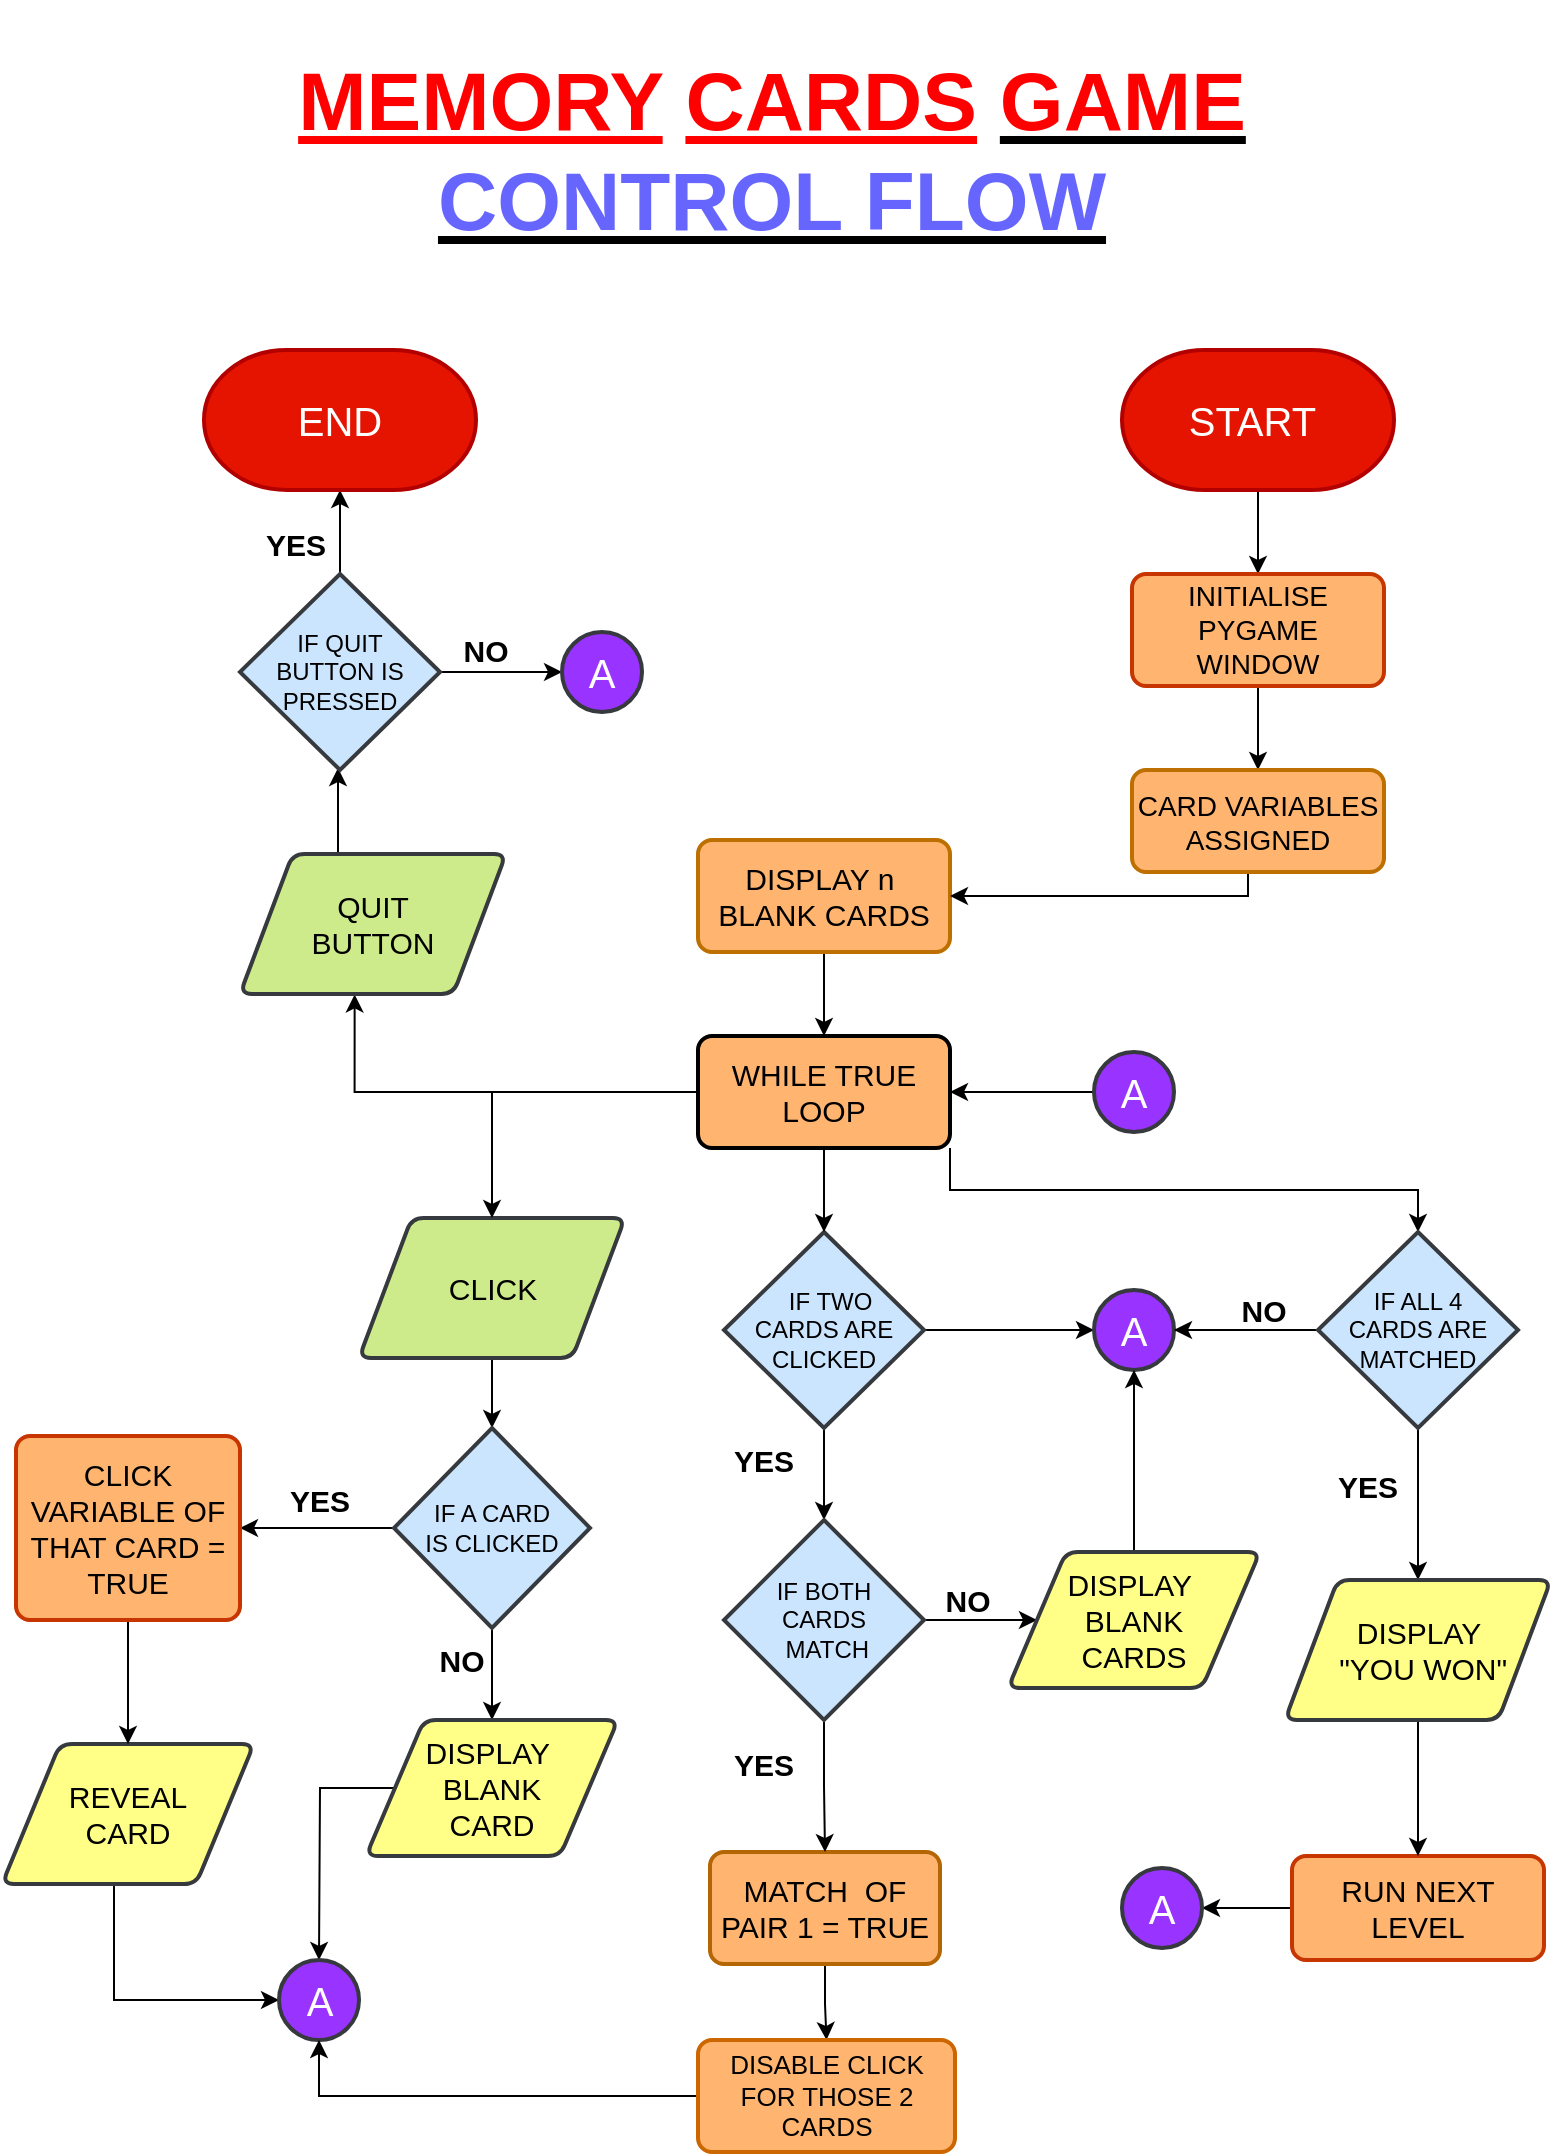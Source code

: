 <mxfile version="14.6.6" type="device"><diagram id="_4EQE4abJ3B5RoZMRYpx" name="Page-1"><mxGraphModel dx="1407" dy="770" grid="0" gridSize="14" guides="1" tooltips="1" connect="1" arrows="1" fold="1" page="1" pageScale="1" pageWidth="850" pageHeight="1100" background="none" math="0" shadow="0"><root><mxCell id="0"/><mxCell id="1" parent="0"/><mxCell id="Yd3M8dcmtjT3-0QWW38w-88" value="" style="edgeStyle=orthogonalEdgeStyle;rounded=0;orthogonalLoop=1;jettySize=auto;html=1;" edge="1" parent="1" source="Yd3M8dcmtjT3-0QWW38w-6" target="Yd3M8dcmtjT3-0QWW38w-8"><mxGeometry relative="1" as="geometry"/></mxCell><mxCell id="Yd3M8dcmtjT3-0QWW38w-6" value="&lt;font style=&quot;font-size: 20px&quot;&gt;START&amp;nbsp;&lt;/font&gt;" style="strokeWidth=2;html=1;shape=mxgraph.flowchart.terminator;whiteSpace=wrap;fillColor=#e51400;strokeColor=#B20000;fontColor=#ffffff;" vertex="1" parent="1"><mxGeometry x="574" y="182" width="136" height="70" as="geometry"/></mxCell><mxCell id="Yd3M8dcmtjT3-0QWW38w-19" value="" style="edgeStyle=orthogonalEdgeStyle;rounded=0;orthogonalLoop=1;jettySize=auto;html=1;" edge="1" parent="1" source="Yd3M8dcmtjT3-0QWW38w-7" target="Yd3M8dcmtjT3-0QWW38w-18"><mxGeometry relative="1" as="geometry"/></mxCell><mxCell id="Yd3M8dcmtjT3-0QWW38w-7" value="&lt;font style=&quot;font-size: 15px&quot;&gt;CLICK&lt;/font&gt;" style="shape=parallelogram;html=1;strokeWidth=2;perimeter=parallelogramPerimeter;whiteSpace=wrap;rounded=1;arcSize=12;size=0.198;fillColor=#cdeb8b;strokeColor=#36393d;" vertex="1" parent="1"><mxGeometry x="192.5" y="616" width="133" height="70" as="geometry"/></mxCell><mxCell id="Yd3M8dcmtjT3-0QWW38w-89" value="" style="edgeStyle=orthogonalEdgeStyle;rounded=0;orthogonalLoop=1;jettySize=auto;html=1;" edge="1" parent="1" source="Yd3M8dcmtjT3-0QWW38w-8" target="Yd3M8dcmtjT3-0QWW38w-35"><mxGeometry relative="1" as="geometry"/></mxCell><mxCell id="Yd3M8dcmtjT3-0QWW38w-8" value="&lt;font style=&quot;font-size: 14px&quot;&gt;INITIALISE PYGAME WINDOW&lt;/font&gt;" style="rounded=1;whiteSpace=wrap;html=1;absoluteArcSize=1;arcSize=14;strokeWidth=2;strokeColor=#C73500;fontColor=#000000;fillColor=#FFB570;" vertex="1" parent="1"><mxGeometry x="579" y="294" width="126" height="56" as="geometry"/></mxCell><mxCell id="Yd3M8dcmtjT3-0QWW38w-47" value="" style="edgeStyle=orthogonalEdgeStyle;rounded=0;orthogonalLoop=1;jettySize=auto;html=1;" edge="1" parent="1" source="Yd3M8dcmtjT3-0QWW38w-11" target="Yd3M8dcmtjT3-0QWW38w-38"><mxGeometry relative="1" as="geometry"/></mxCell><mxCell id="Yd3M8dcmtjT3-0QWW38w-11" value="&lt;font style=&quot;font-size: 15px&quot;&gt;DISPLAY n&amp;nbsp; BLANK CARDS&lt;/font&gt;" style="rounded=1;whiteSpace=wrap;html=1;absoluteArcSize=1;arcSize=14;strokeWidth=2;strokeColor=#BD7000;fontColor=#000000;fillColor=#FFB570;" vertex="1" parent="1"><mxGeometry x="362" y="427" width="126" height="56" as="geometry"/></mxCell><mxCell id="Yd3M8dcmtjT3-0QWW38w-26" value="" style="edgeStyle=orthogonalEdgeStyle;rounded=0;orthogonalLoop=1;jettySize=auto;html=1;" edge="1" parent="1" source="Yd3M8dcmtjT3-0QWW38w-18" target="Yd3M8dcmtjT3-0QWW38w-25"><mxGeometry relative="1" as="geometry"/></mxCell><mxCell id="Yd3M8dcmtjT3-0QWW38w-31" value="" style="edgeStyle=orthogonalEdgeStyle;rounded=0;orthogonalLoop=1;jettySize=auto;html=1;" edge="1" parent="1" source="Yd3M8dcmtjT3-0QWW38w-18" target="Yd3M8dcmtjT3-0QWW38w-27"><mxGeometry relative="1" as="geometry"/></mxCell><mxCell id="Yd3M8dcmtjT3-0QWW38w-18" value="IF A CARD &lt;br&gt;IS CLICKED" style="strokeWidth=2;html=1;shape=mxgraph.flowchart.decision;whiteSpace=wrap;fillColor=#cce5ff;strokeColor=#36393d;" vertex="1" parent="1"><mxGeometry x="210" y="721" width="98" height="100" as="geometry"/></mxCell><mxCell id="Yd3M8dcmtjT3-0QWW38w-54" style="edgeStyle=orthogonalEdgeStyle;rounded=0;orthogonalLoop=1;jettySize=auto;html=1;entryX=0;entryY=0.5;entryDx=0;entryDy=0;" edge="1" parent="1" source="Yd3M8dcmtjT3-0QWW38w-21"><mxGeometry relative="1" as="geometry"><mxPoint x="152.5" y="1007" as="targetPoint"/><Array as="points"><mxPoint x="70" y="1007"/></Array></mxGeometry></mxCell><mxCell id="Yd3M8dcmtjT3-0QWW38w-21" value="&lt;font style=&quot;font-size: 15px&quot;&gt;REVEAL &lt;br&gt;CARD&lt;/font&gt;" style="shape=parallelogram;html=1;strokeWidth=2;perimeter=parallelogramPerimeter;whiteSpace=wrap;rounded=1;arcSize=12;size=0.23;fillColor=#ffff88;strokeColor=#36393d;" vertex="1" parent="1"><mxGeometry x="14" y="879" width="126" height="70" as="geometry"/></mxCell><mxCell id="Yd3M8dcmtjT3-0QWW38w-55" style="edgeStyle=orthogonalEdgeStyle;rounded=0;orthogonalLoop=1;jettySize=auto;html=1;entryX=0.5;entryY=0;entryDx=0;entryDy=0;" edge="1" parent="1" source="Yd3M8dcmtjT3-0QWW38w-25"><mxGeometry relative="1" as="geometry"><mxPoint x="172.5" y="987" as="targetPoint"/></mxGeometry></mxCell><mxCell id="Yd3M8dcmtjT3-0QWW38w-25" value="&lt;font style=&quot;font-size: 15px&quot;&gt;DISPLAY&amp;nbsp;&lt;br&gt;BLANK &lt;br&gt;CARD&lt;/font&gt;" style="shape=parallelogram;html=1;strokeWidth=2;perimeter=parallelogramPerimeter;whiteSpace=wrap;rounded=1;arcSize=12;size=0.23;fillColor=#ffff88;strokeColor=#36393d;" vertex="1" parent="1"><mxGeometry x="196" y="867" width="126" height="68" as="geometry"/></mxCell><mxCell id="Yd3M8dcmtjT3-0QWW38w-30" value="" style="edgeStyle=orthogonalEdgeStyle;rounded=0;orthogonalLoop=1;jettySize=auto;html=1;" edge="1" parent="1" source="Yd3M8dcmtjT3-0QWW38w-27" target="Yd3M8dcmtjT3-0QWW38w-21"><mxGeometry relative="1" as="geometry"/></mxCell><mxCell id="Yd3M8dcmtjT3-0QWW38w-27" value="&lt;font style=&quot;font-size: 15px&quot;&gt;CLICK VARIABLE OF THAT CARD = TRUE&lt;/font&gt;" style="rounded=1;whiteSpace=wrap;html=1;absoluteArcSize=1;arcSize=14;strokeWidth=2;strokeColor=#C73500;fontColor=#000000;fillColor=#FFB570;" vertex="1" parent="1"><mxGeometry x="21" y="725" width="112" height="92" as="geometry"/></mxCell><mxCell id="Yd3M8dcmtjT3-0QWW38w-51" value="" style="edgeStyle=orthogonalEdgeStyle;rounded=0;orthogonalLoop=1;jettySize=auto;html=1;" edge="1" parent="1" source="Yd3M8dcmtjT3-0QWW38w-32" target="Yd3M8dcmtjT3-0QWW38w-50"><mxGeometry relative="1" as="geometry"/></mxCell><mxCell id="Yd3M8dcmtjT3-0QWW38w-58" value="" style="edgeStyle=orthogonalEdgeStyle;rounded=0;orthogonalLoop=1;jettySize=auto;html=1;" edge="1" parent="1" source="Yd3M8dcmtjT3-0QWW38w-32" target="Yd3M8dcmtjT3-0QWW38w-57"><mxGeometry relative="1" as="geometry"/></mxCell><mxCell id="Yd3M8dcmtjT3-0QWW38w-32" value="&amp;nbsp; IF TWO &lt;br&gt;CARDS ARE CLICKED" style="rhombus;whiteSpace=wrap;html=1;fillColor=#cce5ff;strokeColor=#36393d;strokeWidth=2;" vertex="1" parent="1"><mxGeometry x="375" y="623" width="100" height="98" as="geometry"/></mxCell><mxCell id="Yd3M8dcmtjT3-0QWW38w-46" value="" style="edgeStyle=orthogonalEdgeStyle;rounded=0;orthogonalLoop=1;jettySize=auto;html=1;" edge="1" parent="1" source="Yd3M8dcmtjT3-0QWW38w-35" target="Yd3M8dcmtjT3-0QWW38w-11"><mxGeometry relative="1" as="geometry"><Array as="points"><mxPoint x="637" y="455"/></Array></mxGeometry></mxCell><mxCell id="Yd3M8dcmtjT3-0QWW38w-35" value="&lt;font style=&quot;font-size: 14px&quot;&gt;CARD VARIABLES ASSIGNED&lt;/font&gt;" style="rounded=1;whiteSpace=wrap;html=1;absoluteArcSize=1;arcSize=14;strokeWidth=2;strokeColor=#BD7000;fontColor=#000000;fillColor=#FFB570;" vertex="1" parent="1"><mxGeometry x="579" y="392" width="126" height="51" as="geometry"/></mxCell><mxCell id="Yd3M8dcmtjT3-0QWW38w-45" style="edgeStyle=orthogonalEdgeStyle;rounded=0;orthogonalLoop=1;jettySize=auto;html=1;" edge="1" parent="1" source="Yd3M8dcmtjT3-0QWW38w-38" target="Yd3M8dcmtjT3-0QWW38w-7"><mxGeometry relative="1" as="geometry"/></mxCell><mxCell id="Yd3M8dcmtjT3-0QWW38w-48" value="" style="edgeStyle=orthogonalEdgeStyle;rounded=0;orthogonalLoop=1;jettySize=auto;html=1;" edge="1" parent="1" source="Yd3M8dcmtjT3-0QWW38w-38" target="Yd3M8dcmtjT3-0QWW38w-32"><mxGeometry relative="1" as="geometry"/></mxCell><mxCell id="Yd3M8dcmtjT3-0QWW38w-69" style="edgeStyle=orthogonalEdgeStyle;rounded=0;orthogonalLoop=1;jettySize=auto;html=1;exitX=1;exitY=1;exitDx=0;exitDy=0;" edge="1" parent="1" source="Yd3M8dcmtjT3-0QWW38w-38" target="Yd3M8dcmtjT3-0QWW38w-68"><mxGeometry relative="1" as="geometry"/></mxCell><mxCell id="Yd3M8dcmtjT3-0QWW38w-86" style="edgeStyle=orthogonalEdgeStyle;rounded=0;orthogonalLoop=1;jettySize=auto;html=1;entryX=0.431;entryY=1.003;entryDx=0;entryDy=0;entryPerimeter=0;" edge="1" parent="1" source="Yd3M8dcmtjT3-0QWW38w-38" target="Yd3M8dcmtjT3-0QWW38w-84"><mxGeometry relative="1" as="geometry"/></mxCell><mxCell id="Yd3M8dcmtjT3-0QWW38w-38" value="&lt;font style=&quot;font-size: 15px&quot;&gt;WHILE TRUE LOOP&lt;/font&gt;" style="rounded=1;whiteSpace=wrap;html=1;absoluteArcSize=1;arcSize=14;strokeWidth=2;fillColor=#FFB570;gradientColor=none;" vertex="1" parent="1"><mxGeometry x="362" y="525" width="126" height="56" as="geometry"/></mxCell><mxCell id="Yd3M8dcmtjT3-0QWW38w-43" value="" style="edgeStyle=orthogonalEdgeStyle;rounded=0;orthogonalLoop=1;jettySize=auto;html=1;" edge="1" parent="1" source="Yd3M8dcmtjT3-0QWW38w-42" target="Yd3M8dcmtjT3-0QWW38w-38"><mxGeometry relative="1" as="geometry"/></mxCell><mxCell id="Yd3M8dcmtjT3-0QWW38w-42" value="&lt;font style=&quot;font-size: 20px&quot; color=&quot;#ffffff&quot;&gt;A&lt;/font&gt;" style="ellipse;whiteSpace=wrap;html=1;aspect=fixed;strokeColor=#36393d;strokeWidth=2;fillColor=#9933FF;" vertex="1" parent="1"><mxGeometry x="560" y="533" width="40" height="40" as="geometry"/></mxCell><mxCell id="Yd3M8dcmtjT3-0QWW38w-81" value="" style="edgeStyle=orthogonalEdgeStyle;rounded=0;orthogonalLoop=1;jettySize=auto;html=1;" edge="1" parent="1" source="Yd3M8dcmtjT3-0QWW38w-49" target="Yd3M8dcmtjT3-0QWW38w-80"><mxGeometry relative="1" as="geometry"/></mxCell><mxCell id="Yd3M8dcmtjT3-0QWW38w-49" value="&lt;font style=&quot;font-size: 15px&quot;&gt;MATCH&amp;nbsp; OF PAIR 1 = TRUE&lt;/font&gt;" style="rounded=1;whiteSpace=wrap;html=1;absoluteArcSize=1;arcSize=14;strokeWidth=2;strokeColor=#b46504;fillColor=#FFB570;" vertex="1" parent="1"><mxGeometry x="368" y="933" width="115" height="56" as="geometry"/></mxCell><mxCell id="Yd3M8dcmtjT3-0QWW38w-52" value="" style="edgeStyle=orthogonalEdgeStyle;rounded=0;orthogonalLoop=1;jettySize=auto;html=1;" edge="1" parent="1" source="Yd3M8dcmtjT3-0QWW38w-50" target="Yd3M8dcmtjT3-0QWW38w-49"><mxGeometry relative="1" as="geometry"/></mxCell><mxCell id="Yd3M8dcmtjT3-0QWW38w-100" value="" style="edgeStyle=orthogonalEdgeStyle;rounded=0;orthogonalLoop=1;jettySize=auto;html=1;" edge="1" parent="1" source="Yd3M8dcmtjT3-0QWW38w-50" target="Yd3M8dcmtjT3-0QWW38w-99"><mxGeometry relative="1" as="geometry"/></mxCell><mxCell id="Yd3M8dcmtjT3-0QWW38w-50" value="&lt;font style=&quot;font-size: 12px&quot;&gt;IF BOTH &lt;br&gt;CARDS&lt;br&gt;&amp;nbsp;MATCH&lt;/font&gt;" style="strokeWidth=2;html=1;shape=mxgraph.flowchart.decision;whiteSpace=wrap;fillColor=#cce5ff;strokeColor=#36393d;" vertex="1" parent="1"><mxGeometry x="375" y="767" width="100" height="100" as="geometry"/></mxCell><mxCell id="Yd3M8dcmtjT3-0QWW38w-53" value="&lt;font style=&quot;font-size: 20px&quot; color=&quot;#ffffff&quot;&gt;A&lt;/font&gt;" style="ellipse;whiteSpace=wrap;html=1;aspect=fixed;strokeColor=#36393d;strokeWidth=2;fillColor=#9933FF;" vertex="1" parent="1"><mxGeometry x="152.5" y="987" width="40" height="40" as="geometry"/></mxCell><mxCell id="Yd3M8dcmtjT3-0QWW38w-57" value="&lt;font style=&quot;font-size: 20px&quot; color=&quot;#ffffff&quot;&gt;A&lt;/font&gt;" style="ellipse;whiteSpace=wrap;html=1;aspect=fixed;strokeColor=#36393d;strokeWidth=2;fillColor=#9933FF;" vertex="1" parent="1"><mxGeometry x="560" y="652" width="40" height="40" as="geometry"/></mxCell><mxCell id="Yd3M8dcmtjT3-0QWW38w-60" value="&lt;font style=&quot;font-size: 15px&quot;&gt;&lt;b&gt;YES&lt;/b&gt;&lt;/font&gt;" style="text;html=1;strokeColor=none;fillColor=none;align=center;verticalAlign=middle;whiteSpace=wrap;rounded=0;" vertex="1" parent="1"><mxGeometry x="152.5" y="747" width="40" height="20" as="geometry"/></mxCell><mxCell id="Yd3M8dcmtjT3-0QWW38w-62" value="&lt;font style=&quot;font-size: 15px&quot;&gt;&lt;b&gt;YES&lt;/b&gt;&lt;/font&gt;" style="text;html=1;strokeColor=none;fillColor=none;align=center;verticalAlign=middle;whiteSpace=wrap;rounded=0;" vertex="1" parent="1"><mxGeometry x="375" y="727" width="40" height="20" as="geometry"/></mxCell><mxCell id="Yd3M8dcmtjT3-0QWW38w-63" value="&lt;font style=&quot;font-size: 15px&quot;&gt;&lt;b&gt;YES&lt;/b&gt;&lt;/font&gt;" style="text;html=1;strokeColor=none;fillColor=none;align=center;verticalAlign=middle;whiteSpace=wrap;rounded=0;" vertex="1" parent="1"><mxGeometry x="375" y="879" width="40" height="20" as="geometry"/></mxCell><mxCell id="Yd3M8dcmtjT3-0QWW38w-64" value="&lt;font style=&quot;font-size: 15px&quot;&gt;&lt;b&gt;NO&lt;/b&gt;&lt;/font&gt;" style="text;html=1;strokeColor=none;fillColor=none;align=center;verticalAlign=middle;whiteSpace=wrap;rounded=0;" vertex="1" parent="1"><mxGeometry x="224" y="827" width="40" height="20" as="geometry"/></mxCell><mxCell id="Yd3M8dcmtjT3-0QWW38w-65" value="&lt;font style=&quot;font-size: 15px&quot;&gt;&lt;b&gt;NO&lt;/b&gt;&lt;/font&gt;" style="text;html=1;strokeColor=none;fillColor=none;align=center;verticalAlign=middle;whiteSpace=wrap;rounded=0;" vertex="1" parent="1"><mxGeometry x="477" y="797" width="40" height="20" as="geometry"/></mxCell><mxCell id="Yd3M8dcmtjT3-0QWW38w-70" value="" style="edgeStyle=orthogonalEdgeStyle;rounded=0;orthogonalLoop=1;jettySize=auto;html=1;" edge="1" parent="1" source="Yd3M8dcmtjT3-0QWW38w-68" target="Yd3M8dcmtjT3-0QWW38w-57"><mxGeometry relative="1" as="geometry"/></mxCell><mxCell id="Yd3M8dcmtjT3-0QWW38w-73" value="" style="edgeStyle=orthogonalEdgeStyle;rounded=0;orthogonalLoop=1;jettySize=auto;html=1;" edge="1" parent="1" source="Yd3M8dcmtjT3-0QWW38w-68" target="Yd3M8dcmtjT3-0QWW38w-72"><mxGeometry relative="1" as="geometry"/></mxCell><mxCell id="Yd3M8dcmtjT3-0QWW38w-68" value="IF ALL 4 &lt;br&gt;CARDS ARE MATCHED" style="rhombus;whiteSpace=wrap;html=1;fillColor=#cce5ff;strokeColor=#36393d;strokeWidth=2;" vertex="1" parent="1"><mxGeometry x="672" y="623" width="100" height="98" as="geometry"/></mxCell><mxCell id="Yd3M8dcmtjT3-0QWW38w-76" value="" style="edgeStyle=orthogonalEdgeStyle;rounded=0;orthogonalLoop=1;jettySize=auto;html=1;" edge="1" parent="1" source="Yd3M8dcmtjT3-0QWW38w-71" target="Yd3M8dcmtjT3-0QWW38w-75"><mxGeometry relative="1" as="geometry"/></mxCell><mxCell id="Yd3M8dcmtjT3-0QWW38w-71" value="&lt;font style=&quot;font-size: 15px&quot;&gt;RUN NEXT LEVEL&lt;/font&gt;" style="rounded=1;whiteSpace=wrap;html=1;absoluteArcSize=1;arcSize=14;strokeWidth=2;strokeColor=#C73500;fontColor=#000000;fillColor=#FFB570;" vertex="1" parent="1"><mxGeometry x="659" y="935" width="126" height="52" as="geometry"/></mxCell><mxCell id="Yd3M8dcmtjT3-0QWW38w-74" value="" style="edgeStyle=orthogonalEdgeStyle;rounded=0;orthogonalLoop=1;jettySize=auto;html=1;" edge="1" parent="1" source="Yd3M8dcmtjT3-0QWW38w-72" target="Yd3M8dcmtjT3-0QWW38w-71"><mxGeometry relative="1" as="geometry"/></mxCell><mxCell id="Yd3M8dcmtjT3-0QWW38w-72" value="&lt;font style=&quot;font-size: 15px&quot;&gt;DISPLAY&lt;br&gt;&amp;nbsp;&quot;YOU WON&quot;&lt;/font&gt;" style="shape=parallelogram;html=1;strokeWidth=2;perimeter=parallelogramPerimeter;whiteSpace=wrap;rounded=1;arcSize=12;size=0.198;fillColor=#ffff88;strokeColor=#36393d;" vertex="1" parent="1"><mxGeometry x="655.5" y="797" width="133" height="70" as="geometry"/></mxCell><mxCell id="Yd3M8dcmtjT3-0QWW38w-75" value="&lt;font style=&quot;font-size: 20px&quot; color=&quot;#ffffff&quot;&gt;A&lt;/font&gt;" style="ellipse;whiteSpace=wrap;html=1;aspect=fixed;strokeColor=#36393d;strokeWidth=2;fillColor=#9933FF;" vertex="1" parent="1"><mxGeometry x="574" y="941" width="40" height="40" as="geometry"/></mxCell><mxCell id="Yd3M8dcmtjT3-0QWW38w-77" value="&lt;font style=&quot;font-size: 15px&quot;&gt;&lt;b&gt;YES&lt;/b&gt;&lt;/font&gt;" style="text;html=1;strokeColor=none;fillColor=none;align=center;verticalAlign=middle;whiteSpace=wrap;rounded=0;" vertex="1" parent="1"><mxGeometry x="677" y="740" width="40" height="20" as="geometry"/></mxCell><mxCell id="Yd3M8dcmtjT3-0QWW38w-78" value="&lt;font style=&quot;font-size: 15px&quot;&gt;&lt;b&gt;NO&lt;/b&gt;&lt;/font&gt;" style="text;html=1;strokeColor=none;fillColor=none;align=center;verticalAlign=middle;whiteSpace=wrap;rounded=0;" vertex="1" parent="1"><mxGeometry x="625" y="652" width="40" height="20" as="geometry"/></mxCell><mxCell id="Yd3M8dcmtjT3-0QWW38w-82" style="edgeStyle=orthogonalEdgeStyle;rounded=0;orthogonalLoop=1;jettySize=auto;html=1;entryX=0.5;entryY=1;entryDx=0;entryDy=0;" edge="1" parent="1" source="Yd3M8dcmtjT3-0QWW38w-80" target="Yd3M8dcmtjT3-0QWW38w-53"><mxGeometry relative="1" as="geometry"/></mxCell><mxCell id="Yd3M8dcmtjT3-0QWW38w-80" value="&lt;font style=&quot;font-size: 13px&quot;&gt;DISABLE CLICK FOR THOSE 2 CARDS&lt;/font&gt;" style="rounded=1;whiteSpace=wrap;html=1;absoluteArcSize=1;arcSize=14;strokeWidth=2;fillColor=#FFB570;gradientColor=none;strokeColor=#CC6600;" vertex="1" parent="1"><mxGeometry x="362" y="1027" width="128.5" height="56" as="geometry"/></mxCell><mxCell id="Yd3M8dcmtjT3-0QWW38w-90" value="" style="edgeStyle=orthogonalEdgeStyle;rounded=0;orthogonalLoop=1;jettySize=auto;html=1;" edge="1" parent="1" source="Yd3M8dcmtjT3-0QWW38w-84" target="Yd3M8dcmtjT3-0QWW38w-87"><mxGeometry relative="1" as="geometry"><Array as="points"><mxPoint x="182" y="406"/><mxPoint x="182" y="406"/></Array></mxGeometry></mxCell><mxCell id="Yd3M8dcmtjT3-0QWW38w-84" value="&lt;font style=&quot;font-size: 15px&quot;&gt;QUIT &lt;br&gt;BUTTON&lt;/font&gt;" style="shape=parallelogram;html=1;strokeWidth=2;perimeter=parallelogramPerimeter;whiteSpace=wrap;rounded=1;arcSize=12;size=0.198;fillColor=#cdeb8b;strokeColor=#36393d;" vertex="1" parent="1"><mxGeometry x="133" y="434" width="133" height="70" as="geometry"/></mxCell><mxCell id="Yd3M8dcmtjT3-0QWW38w-94" value="" style="edgeStyle=orthogonalEdgeStyle;rounded=0;orthogonalLoop=1;jettySize=auto;html=1;" edge="1" parent="1" source="Yd3M8dcmtjT3-0QWW38w-87" target="Yd3M8dcmtjT3-0QWW38w-93"><mxGeometry relative="1" as="geometry"/></mxCell><mxCell id="Yd3M8dcmtjT3-0QWW38w-97" value="" style="edgeStyle=orthogonalEdgeStyle;rounded=0;orthogonalLoop=1;jettySize=auto;html=1;" edge="1" parent="1" source="Yd3M8dcmtjT3-0QWW38w-87" target="Yd3M8dcmtjT3-0QWW38w-96"><mxGeometry relative="1" as="geometry"/></mxCell><mxCell id="Yd3M8dcmtjT3-0QWW38w-87" value="IF QUIT &lt;br&gt;BUTTON IS PRESSED" style="rhombus;whiteSpace=wrap;html=1;fillColor=#cce5ff;strokeColor=#36393d;strokeWidth=2;" vertex="1" parent="1"><mxGeometry x="133" y="294" width="100" height="98" as="geometry"/></mxCell><mxCell id="Yd3M8dcmtjT3-0QWW38w-93" value="&lt;font style=&quot;font-size: 20px&quot;&gt;END&lt;/font&gt;" style="strokeWidth=2;html=1;shape=mxgraph.flowchart.terminator;whiteSpace=wrap;fillColor=#e51400;strokeColor=#B20000;fontColor=#ffffff;" vertex="1" parent="1"><mxGeometry x="115" y="182" width="136" height="70" as="geometry"/></mxCell><mxCell id="Yd3M8dcmtjT3-0QWW38w-95" value="&lt;font style=&quot;font-size: 15px&quot;&gt;&lt;b&gt;YES&lt;/b&gt;&lt;/font&gt;" style="text;html=1;strokeColor=none;fillColor=none;align=center;verticalAlign=middle;whiteSpace=wrap;rounded=0;" vertex="1" parent="1"><mxGeometry x="141" y="269" width="40" height="20" as="geometry"/></mxCell><mxCell id="Yd3M8dcmtjT3-0QWW38w-96" value="&lt;font style=&quot;font-size: 20px&quot; color=&quot;#ffffff&quot;&gt;A&lt;/font&gt;" style="ellipse;whiteSpace=wrap;html=1;aspect=fixed;strokeColor=#36393d;strokeWidth=2;fillColor=#9933FF;" vertex="1" parent="1"><mxGeometry x="294" y="323" width="40" height="40" as="geometry"/></mxCell><mxCell id="Yd3M8dcmtjT3-0QWW38w-98" value="&lt;font style=&quot;font-size: 15px&quot;&gt;&lt;b&gt;NO&lt;/b&gt;&lt;/font&gt;" style="text;html=1;strokeColor=none;fillColor=none;align=center;verticalAlign=middle;whiteSpace=wrap;rounded=0;" vertex="1" parent="1"><mxGeometry x="236" y="322" width="40" height="20" as="geometry"/></mxCell><mxCell id="Yd3M8dcmtjT3-0QWW38w-101" value="" style="edgeStyle=orthogonalEdgeStyle;rounded=0;orthogonalLoop=1;jettySize=auto;html=1;" edge="1" parent="1" source="Yd3M8dcmtjT3-0QWW38w-99" target="Yd3M8dcmtjT3-0QWW38w-57"><mxGeometry relative="1" as="geometry"/></mxCell><mxCell id="Yd3M8dcmtjT3-0QWW38w-99" value="&lt;font style=&quot;font-size: 15px&quot;&gt;DISPLAY&amp;nbsp;&lt;br&gt;BLANK &lt;br&gt;CARDS&lt;/font&gt;" style="shape=parallelogram;html=1;strokeWidth=2;perimeter=parallelogramPerimeter;whiteSpace=wrap;rounded=1;arcSize=12;size=0.23;fillColor=#ffff88;strokeColor=#36393d;" vertex="1" parent="1"><mxGeometry x="517" y="783" width="126" height="68" as="geometry"/></mxCell><mxCell id="Yd3M8dcmtjT3-0QWW38w-102" value="&lt;h1 style=&quot;font-size: 41px&quot;&gt;&lt;font style=&quot;font-size: 41px&quot;&gt;&lt;u style=&quot;color: rgb(255 , 0 , 0)&quot;&gt;MEMORY&lt;/u&gt; &lt;u style=&quot;color: rgb(255 , 0 , 0)&quot;&gt;CARDS&lt;/u&gt; &lt;u&gt;&lt;font color=&quot;#ff0000&quot;&gt;GAME &lt;/font&gt;&lt;font color=&quot;#6666ff&quot;&gt;CONTROL FLOW&lt;/font&gt;&lt;/u&gt;&lt;/font&gt;&lt;/h1&gt;" style="text;html=1;strokeColor=none;fillColor=none;spacing=5;spacingTop=-20;whiteSpace=wrap;overflow=hidden;rounded=0;align=center;" vertex="1" parent="1"><mxGeometry x="157" y="17" width="483.75" height="112" as="geometry"/></mxCell></root></mxGraphModel></diagram></mxfile>